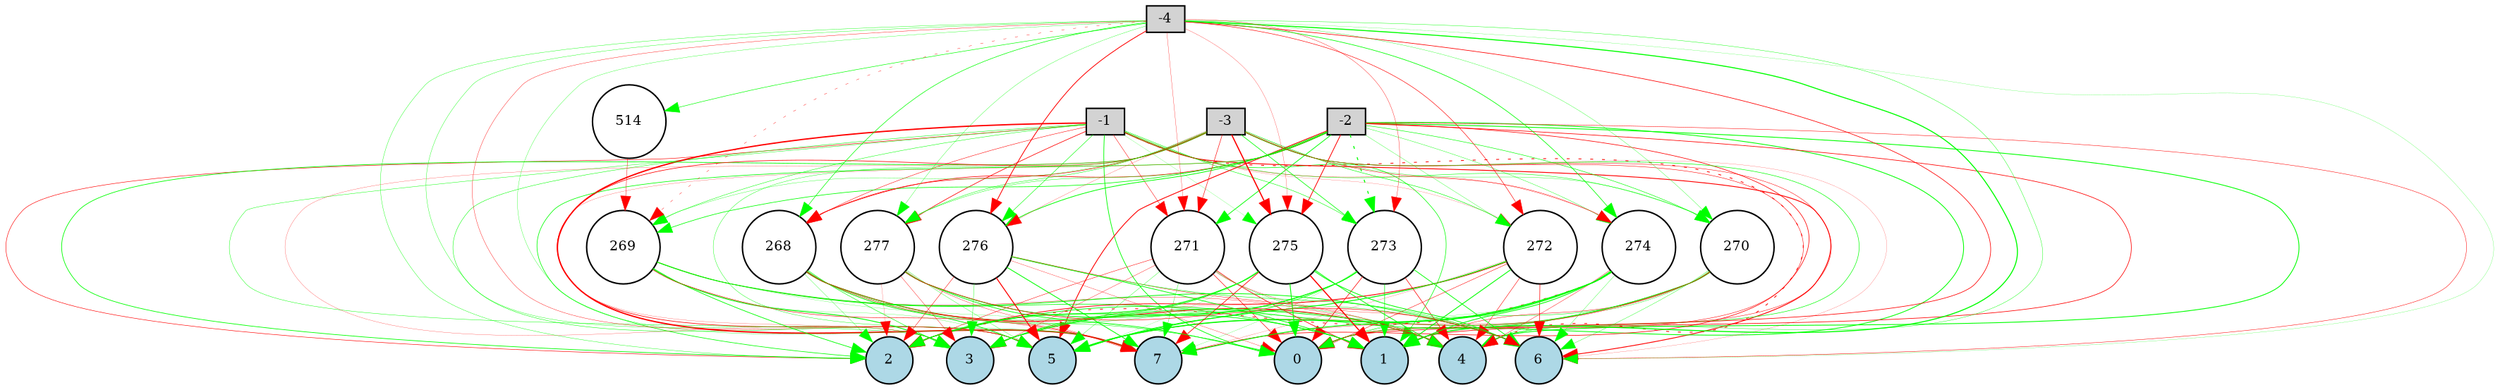 digraph {
	node [fontsize=9 height=0.2 shape=circle width=0.2]
	-1 [fillcolor=lightgray shape=box style=filled]
	-2 [fillcolor=lightgray shape=box style=filled]
	-3 [fillcolor=lightgray shape=box style=filled]
	-4 [fillcolor=lightgray shape=box style=filled]
	0 [fillcolor=lightblue style=filled]
	1 [fillcolor=lightblue style=filled]
	2 [fillcolor=lightblue style=filled]
	3 [fillcolor=lightblue style=filled]
	4 [fillcolor=lightblue style=filled]
	5 [fillcolor=lightblue style=filled]
	6 [fillcolor=lightblue style=filled]
	7 [fillcolor=lightblue style=filled]
	514 [fillcolor=white style=filled]
	268 [fillcolor=white style=filled]
	269 [fillcolor=white style=filled]
	270 [fillcolor=white style=filled]
	271 [fillcolor=white style=filled]
	272 [fillcolor=white style=filled]
	273 [fillcolor=white style=filled]
	274 [fillcolor=white style=filled]
	275 [fillcolor=white style=filled]
	276 [fillcolor=white style=filled]
	277 [fillcolor=white style=filled]
	-1 -> 268 [color=red penwidth=0.2729509760835665 style=solid]
	-1 -> 269 [color=green penwidth=0.2610223200052082 style=solid]
	-1 -> 270 [color=green penwidth=0.2808167509287663 style=solid]
	-1 -> 271 [color=red penwidth=0.2619644002064708 style=solid]
	-1 -> 272 [color=red penwidth=0.1018772481954799 style=solid]
	-1 -> 273 [color=green penwidth=0.2894629824557242 style=solid]
	-1 -> 274 [color=red penwidth=0.15354123891881327 style=solid]
	-1 -> 275 [color=green penwidth=0.10785719940823861 style=solid]
	-1 -> 276 [color=green penwidth=0.3027671671523716 style=solid]
	-1 -> 277 [color=red penwidth=0.3993606229103599 style=solid]
	-2 -> 268 [color=red penwidth=0.4014007463016538 style=solid]
	-2 -> 269 [color=green penwidth=0.4027542907617583 style=solid]
	-2 -> 270 [color=green penwidth=0.3200501852351094 style=solid]
	-2 -> 271 [color=green penwidth=0.46849735039486173 style=solid]
	-2 -> 272 [color=green penwidth=0.17242402113991034 style=solid]
	-2 -> 273 [color=green penwidth=0.6561717684600008 style=dotted]
	-2 -> 274 [color=green penwidth=0.20739714083219424 style=solid]
	-2 -> 275 [color=red penwidth=0.49925014184635697 style=solid]
	-2 -> 276 [color=green penwidth=0.48542129321573524 style=solid]
	-2 -> 277 [color=green penwidth=0.23038355402703362 style=solid]
	-3 -> 268 [color=red penwidth=0.34549431205307896 style=solid]
	-3 -> 269 [color=green penwidth=0.17801566700398755 style=solid]
	-3 -> 270 [color=green penwidth=0.19340071027086797 style=solid]
	-3 -> 271 [color=red penwidth=0.31786378257260767 style=solid]
	-3 -> 272 [color=green penwidth=0.31513079481579787 style=solid]
	-3 -> 273 [color=green penwidth=0.3967402405731283 style=solid]
	-3 -> 274 [color=red penwidth=0.24764956911602762 style=solid]
	-3 -> 275 [color=red penwidth=0.7902491522322002 style=solid]
	-3 -> 276 [color=red penwidth=0.12883697175126288 style=solid]
	-3 -> 277 [color=green penwidth=0.2624872317338862 style=solid]
	-4 -> 268 [color=green penwidth=0.35914681496271117 style=solid]
	-4 -> 269 [color=red penwidth=0.20917008088550498 style=dotted]
	-4 -> 270 [color=green penwidth=0.17519477875622563 style=solid]
	-4 -> 271 [color=red penwidth=0.1654419416646858 style=solid]
	-4 -> 272 [color=red penwidth=0.3207687142535088 style=solid]
	-4 -> 273 [color=red penwidth=0.2038872725072758 style=solid]
	-4 -> 274 [color=green penwidth=0.40681004181842306 style=solid]
	-4 -> 275 [color=red penwidth=0.14278624125204847 style=solid]
	-4 -> 276 [color=red penwidth=0.5136626331878904 style=solid]
	-4 -> 277 [color=green penwidth=0.17813710248345507 style=solid]
	268 -> 0 [color=green penwidth=0.2410249820490689 style=solid]
	268 -> 1 [color=green penwidth=0.25435378998815783 style=solid]
	268 -> 2 [color=green penwidth=0.15345408865906296 style=solid]
	268 -> 3 [color=green penwidth=0.31335365562921336 style=solid]
	268 -> 4 [color=red penwidth=0.5490967350881093 style=solid]
	268 -> 5 [color=green penwidth=0.46927826848025056 style=solid]
	268 -> 6 [color=green penwidth=0.24399635665619224 style=solid]
	268 -> 7 [color=red penwidth=0.25974015922293303 style=solid]
	269 -> 0 [color=green penwidth=0.12411612449014744 style=solid]
	269 -> 1 [color=green penwidth=0.3922173649760623 style=solid]
	269 -> 2 [color=green penwidth=0.44258751809823915 style=solid]
	269 -> 3 [color=green penwidth=0.5486553309817526 style=solid]
	269 -> 4 [color=red penwidth=0.19021020215873952 style=solid]
	269 -> 5 [color=green penwidth=0.13308028939485816 style=solid]
	269 -> 6 [color=green penwidth=0.49220659511381437 style=solid]
	269 -> 7 [color=red penwidth=0.2979979252901396 style=solid]
	270 -> 0 [color=green penwidth=0.2744320422974664 style=solid]
	270 -> 1 [color=red penwidth=0.250204150192493 style=solid]
	270 -> 2 [color=green penwidth=0.4376234230441004 style=solid]
	270 -> 3 [color=green penwidth=0.419850608167488 style=solid]
	270 -> 4 [color=green penwidth=0.20176491828339677 style=solid]
	270 -> 5 [color=red penwidth=0.1868414311217268 style=solid]
	270 -> 6 [color=green penwidth=0.19700195115471564 style=solid]
	270 -> 7 [color=red penwidth=0.18941417885547931 style=solid]
	271 -> 0 [color=red penwidth=0.3375802866654679 style=solid]
	271 -> 1 [color=red penwidth=0.4107582771083851 style=solid]
	271 -> 2 [color=red penwidth=0.26256073761941556 style=solid]
	271 -> 3 [color=red penwidth=0.19695031139615898 style=solid]
	271 -> 4 [color=green penwidth=0.21133042673275698 style=solid]
	271 -> 5 [color=green penwidth=0.18838147538104327 style=solid]
	271 -> 6 [color=red penwidth=0.17602509637939717 style=solid]
	271 -> 7 [color=green penwidth=0.20232115868182335 style=solid]
	272 -> 0 [color=red penwidth=0.2705845984066948 style=solid]
	272 -> 1 [color=green penwidth=0.5363799833888309 style=solid]
	272 -> 2 [color=red penwidth=0.4713977614465117 style=solid]
	272 -> 3 [color=red penwidth=0.1331225305151822 style=solid]
	272 -> 4 [color=red penwidth=0.2884831331639668 style=solid]
	272 -> 5 [color=green penwidth=0.5956975098830669 style=solid]
	272 -> 6 [color=red penwidth=0.3546284129157422 style=solid]
	272 -> 7 [color=red penwidth=0.10949116349983573 style=solid]
	273 -> 0 [color=red penwidth=0.3776123636012776 style=solid]
	273 -> 1 [color=green penwidth=0.3562189831985837 style=solid]
	273 -> 2 [color=green penwidth=0.43097924528508536 style=solid]
	273 -> 3 [color=green penwidth=0.46303099542189896 style=solid]
	273 -> 4 [color=red penwidth=0.3698167106749193 style=solid]
	273 -> 5 [color=green penwidth=0.4105343872653424 style=solid]
	273 -> 6 [color=green penwidth=0.4611484651487059 style=solid]
	273 -> 7 [color=green penwidth=0.1173355845567284 style=solid]
	274 -> 0 [color=green penwidth=0.1266619765232733 style=solid]
	274 -> 1 [color=green penwidth=0.5182101142316202 style=solid]
	274 -> 2 [color=red penwidth=0.46706135256637027 style=dotted]
	274 -> 3 [color=green penwidth=0.1471653077877359 style=solid]
	274 -> 4 [color=red penwidth=0.2222080380671309 style=solid]
	274 -> 5 [color=green penwidth=0.7745473484369306 style=solid]
	274 -> 6 [color=green penwidth=0.1659591550371194 style=solid]
	274 -> 7 [color=green penwidth=0.5720289408784628 style=solid]
	275 -> 0 [color=green penwidth=0.5603428922383416 style=solid]
	275 -> 1 [color=red penwidth=0.752193939858266 style=solid]
	275 -> 2 [color=green penwidth=0.5773107826371342 style=solid]
	275 -> 3 [color=green penwidth=0.4488654455812463 style=solid]
	275 -> 4 [color=green penwidth=0.46976705497120075 style=solid]
	275 -> 5 [color=green penwidth=0.10503916062596108 style=solid]
	275 -> 6 [color=green penwidth=0.49984173625199824 style=solid]
	275 -> 7 [color=red penwidth=0.42533198798467764 style=solid]
	276 -> 0 [color=red penwidth=0.17600349345585678 style=solid]
	276 -> 1 [color=green penwidth=0.4604173119172723 style=solid]
	276 -> 2 [color=red penwidth=0.2742600202929041 style=solid]
	276 -> 3 [color=green penwidth=0.20922174277869204 style=solid]
	276 -> 4 [color=red penwidth=0.2409903560672869 style=solid]
	276 -> 5 [color=red penwidth=0.6339079771599492 style=solid]
	276 -> 6 [color=green penwidth=0.2965070234434757 style=solid]
	276 -> 7 [color=green penwidth=0.5169611314499436 style=solid]
	277 -> 0 [color=green penwidth=0.4483863190673004 style=solid]
	277 -> 1 [color=green penwidth=0.3430127729219881 style=solid]
	277 -> 2 [color=red penwidth=0.11106386231967909 style=solid]
	277 -> 3 [color=red penwidth=0.20819137522393305 style=solid]
	277 -> 4 [color=green penwidth=0.23631629157733247 style=solid]
	277 -> 5 [color=green penwidth=0.18142367242165075 style=solid]
	277 -> 6 [color=red penwidth=0.32130970216052224 style=solid]
	277 -> 7 [color=red penwidth=0.19076137948720995 style=solid]
	-1 -> 0 [color=green penwidth=0.45402087551589554 style=solid]
	-1 -> 1 [color=green penwidth=0.36712230882441643 style=solid]
	-1 -> 2 [color=red penwidth=0.3185173363431062 style=solid]
	-1 -> 3 [color=green penwidth=0.2348610088171173 style=solid]
	-1 -> 4 [color=red penwidth=0.5145911248804211 style=dotted]
	-1 -> 5 [color=green penwidth=0.26651770897439664 style=solid]
	-1 -> 6 [color=red penwidth=0.5616695197091052 style=solid]
	-1 -> 7 [color=red penwidth=0.897105361360057 style=solid]
	-2 -> 0 [color=green penwidth=0.519460690754064 style=solid]
	-2 -> 1 [color=red penwidth=0.40490628401745377 style=solid]
	-2 -> 2 [color=green penwidth=0.396750345750414 style=solid]
	-2 -> 3 [color=red penwidth=0.12395321131234432 style=solid]
	-2 -> 4 [color=green penwidth=0.5407630011366388 style=solid]
	-2 -> 5 [color=red penwidth=0.555083751526687 style=solid]
	-2 -> 6 [color=red penwidth=0.2647132424971911 style=solid]
	-2 -> 7 [color=red penwidth=0.3924283280889542 style=solid]
	-3 -> 0 [color=red penwidth=0.2818576077330053 style=solid]
	-3 -> 1 [color=red penwidth=0.26056977924084135 style=solid]
	-3 -> 2 [color=green penwidth=0.43089698218164796 style=solid]
	-3 -> 3 [color=red penwidth=0.1330986145545927 style=solid]
	-3 -> 4 [color=green penwidth=0.3377858364391922 style=solid]
	-3 -> 5 [color=red penwidth=0.39555303318204693 style=solid]
	-3 -> 6 [color=red penwidth=0.10674861194300309 style=solid]
	-3 -> 7 [color=green penwidth=0.21956481243263118 style=solid]
	-4 -> 0 [color=red penwidth=0.40491973291642913 style=solid]
	-4 -> 1 [color=green penwidth=0.6885250263284081 style=solid]
	-4 -> 2 [color=green penwidth=0.21142663395838318 style=solid]
	-4 -> 3 [color=green penwidth=0.20420702789480596 style=solid]
	-4 -> 4 [color=green penwidth=0.22146965417016778 style=solid]
	-4 -> 5 [color=red penwidth=0.21212232450031138 style=solid]
	-4 -> 6 [color=green penwidth=0.11821832785648492 style=solid]
	-4 -> 7 [color=green penwidth=0.17447832502302266 style=solid]
	-4 -> 514 [color=green penwidth=0.33401139476459674 style=solid]
	514 -> 269 [color=red penwidth=0.2362549516562157 style=solid]
}
